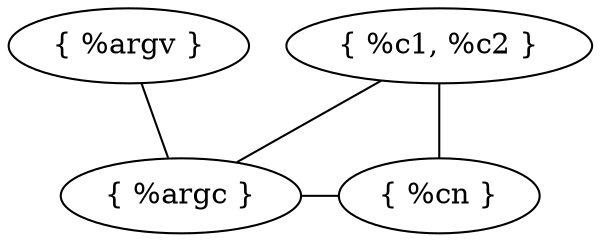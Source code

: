 graph G {
  "{ %argc }";
  "{ %argv }";
  "{ %cn }";
  "{ %c1, %c2 }";


  "{ %argv }" -- "{ %argc }";
  {rank=same;"{ %argc }" -- "{ %cn }"}
  "{ %c1, %c2 }" -- "{ %argc }";
  "{ %c1, %c2 }" -- "{ %cn }";

  edge [style=invis]
  {rank=same;"{ %argv }" -- "{ %c1, %c2 }"}
  

}
